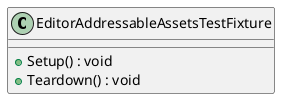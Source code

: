 @startuml
class EditorAddressableAssetsTestFixture {
    + Setup() : void
    + Teardown() : void
}
@enduml
